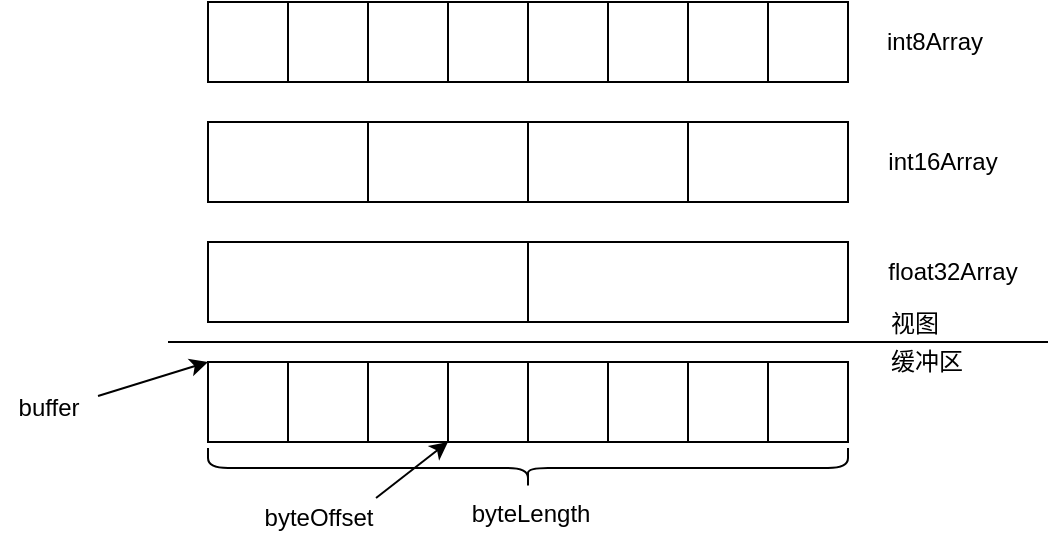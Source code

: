 <mxfile version="20.4.1" type="github">
  <diagram id="mIEYyF3ZTBgQa5WqSukr" name="第 1 页">
    <mxGraphModel dx="1422" dy="771" grid="0" gridSize="10" guides="1" tooltips="1" connect="1" arrows="1" fold="1" page="1" pageScale="1" pageWidth="827" pageHeight="1169" math="0" shadow="0">
      <root>
        <mxCell id="0" />
        <mxCell id="1" parent="0" />
        <mxCell id="vvyMrIEkQqv3X0J5vktZ-1" value="" style="rounded=0;whiteSpace=wrap;html=1;" vertex="1" parent="1">
          <mxGeometry x="200" y="320" width="160" height="40" as="geometry" />
        </mxCell>
        <mxCell id="vvyMrIEkQqv3X0J5vktZ-2" value="" style="endArrow=none;html=1;rounded=0;entryX=0.25;entryY=0;entryDx=0;entryDy=0;exitX=0.25;exitY=1;exitDx=0;exitDy=0;" edge="1" parent="1" source="vvyMrIEkQqv3X0J5vktZ-1" target="vvyMrIEkQqv3X0J5vktZ-1">
          <mxGeometry width="50" height="50" relative="1" as="geometry">
            <mxPoint x="220" y="440" as="sourcePoint" />
            <mxPoint x="270" y="390" as="targetPoint" />
          </mxGeometry>
        </mxCell>
        <mxCell id="vvyMrIEkQqv3X0J5vktZ-3" value="" style="endArrow=none;html=1;rounded=0;entryX=0.5;entryY=0;entryDx=0;entryDy=0;exitX=0.5;exitY=1;exitDx=0;exitDy=0;" edge="1" parent="1" source="vvyMrIEkQqv3X0J5vktZ-1" target="vvyMrIEkQqv3X0J5vktZ-1">
          <mxGeometry width="50" height="50" relative="1" as="geometry">
            <mxPoint x="210" y="450" as="sourcePoint" />
            <mxPoint x="260" y="400" as="targetPoint" />
          </mxGeometry>
        </mxCell>
        <mxCell id="vvyMrIEkQqv3X0J5vktZ-4" value="" style="endArrow=none;html=1;rounded=0;entryX=0.75;entryY=0;entryDx=0;entryDy=0;exitX=0.75;exitY=1;exitDx=0;exitDy=0;" edge="1" parent="1" source="vvyMrIEkQqv3X0J5vktZ-1" target="vvyMrIEkQqv3X0J5vktZ-1">
          <mxGeometry width="50" height="50" relative="1" as="geometry">
            <mxPoint x="240" y="500" as="sourcePoint" />
            <mxPoint x="290" y="450" as="targetPoint" />
          </mxGeometry>
        </mxCell>
        <mxCell id="vvyMrIEkQqv3X0J5vktZ-5" value="" style="rounded=0;whiteSpace=wrap;html=1;" vertex="1" parent="1">
          <mxGeometry x="360" y="320" width="160" height="40" as="geometry" />
        </mxCell>
        <mxCell id="vvyMrIEkQqv3X0J5vktZ-6" value="" style="endArrow=none;html=1;rounded=0;entryX=0.25;entryY=0;entryDx=0;entryDy=0;" edge="1" parent="1" target="vvyMrIEkQqv3X0J5vktZ-5">
          <mxGeometry width="50" height="50" relative="1" as="geometry">
            <mxPoint x="400" y="360" as="sourcePoint" />
            <mxPoint x="420" y="410" as="targetPoint" />
          </mxGeometry>
        </mxCell>
        <mxCell id="vvyMrIEkQqv3X0J5vktZ-7" value="" style="endArrow=none;html=1;rounded=0;entryX=0.5;entryY=0;entryDx=0;entryDy=0;exitX=0.5;exitY=1;exitDx=0;exitDy=0;" edge="1" parent="1" source="vvyMrIEkQqv3X0J5vktZ-5" target="vvyMrIEkQqv3X0J5vktZ-5">
          <mxGeometry width="50" height="50" relative="1" as="geometry">
            <mxPoint x="420" y="450" as="sourcePoint" />
            <mxPoint x="470" y="400" as="targetPoint" />
          </mxGeometry>
        </mxCell>
        <mxCell id="vvyMrIEkQqv3X0J5vktZ-8" value="" style="endArrow=none;html=1;rounded=0;entryX=0.75;entryY=0;entryDx=0;entryDy=0;" edge="1" parent="1" target="vvyMrIEkQqv3X0J5vktZ-5">
          <mxGeometry width="50" height="50" relative="1" as="geometry">
            <mxPoint x="480" y="360" as="sourcePoint" />
            <mxPoint x="520" y="390" as="targetPoint" />
          </mxGeometry>
        </mxCell>
        <mxCell id="vvyMrIEkQqv3X0J5vktZ-9" value="" style="endArrow=none;html=1;rounded=0;" edge="1" parent="1">
          <mxGeometry width="50" height="50" relative="1" as="geometry">
            <mxPoint x="180" y="310" as="sourcePoint" />
            <mxPoint x="620" y="310" as="targetPoint" />
          </mxGeometry>
        </mxCell>
        <mxCell id="vvyMrIEkQqv3X0J5vktZ-10" value="缓冲区" style="text;html=1;align=center;verticalAlign=middle;resizable=0;points=[];autosize=1;strokeColor=none;fillColor=none;" vertex="1" parent="1">
          <mxGeometry x="529" y="305" width="60" height="30" as="geometry" />
        </mxCell>
        <mxCell id="vvyMrIEkQqv3X0J5vktZ-11" value="视图" style="text;html=1;align=center;verticalAlign=middle;resizable=0;points=[];autosize=1;strokeColor=none;fillColor=none;" vertex="1" parent="1">
          <mxGeometry x="528" y="286" width="50" height="30" as="geometry" />
        </mxCell>
        <mxCell id="vvyMrIEkQqv3X0J5vktZ-12" value="" style="rounded=0;whiteSpace=wrap;html=1;" vertex="1" parent="1">
          <mxGeometry x="200" y="140" width="160" height="40" as="geometry" />
        </mxCell>
        <mxCell id="vvyMrIEkQqv3X0J5vktZ-13" value="" style="endArrow=none;html=1;rounded=0;entryX=0.25;entryY=0;entryDx=0;entryDy=0;exitX=0.25;exitY=1;exitDx=0;exitDy=0;" edge="1" parent="1" source="vvyMrIEkQqv3X0J5vktZ-12" target="vvyMrIEkQqv3X0J5vktZ-12">
          <mxGeometry width="50" height="50" relative="1" as="geometry">
            <mxPoint x="220" y="260" as="sourcePoint" />
            <mxPoint x="270" y="210" as="targetPoint" />
          </mxGeometry>
        </mxCell>
        <mxCell id="vvyMrIEkQqv3X0J5vktZ-14" value="" style="endArrow=none;html=1;rounded=0;entryX=0.5;entryY=0;entryDx=0;entryDy=0;exitX=0.5;exitY=1;exitDx=0;exitDy=0;" edge="1" parent="1" source="vvyMrIEkQqv3X0J5vktZ-12" target="vvyMrIEkQqv3X0J5vktZ-12">
          <mxGeometry width="50" height="50" relative="1" as="geometry">
            <mxPoint x="210" y="270" as="sourcePoint" />
            <mxPoint x="260" y="220" as="targetPoint" />
          </mxGeometry>
        </mxCell>
        <mxCell id="vvyMrIEkQqv3X0J5vktZ-15" value="" style="endArrow=none;html=1;rounded=0;entryX=0.75;entryY=0;entryDx=0;entryDy=0;exitX=0.75;exitY=1;exitDx=0;exitDy=0;" edge="1" parent="1" source="vvyMrIEkQqv3X0J5vktZ-12" target="vvyMrIEkQqv3X0J5vktZ-12">
          <mxGeometry width="50" height="50" relative="1" as="geometry">
            <mxPoint x="240" y="320" as="sourcePoint" />
            <mxPoint x="290" y="270" as="targetPoint" />
          </mxGeometry>
        </mxCell>
        <mxCell id="vvyMrIEkQqv3X0J5vktZ-16" value="" style="rounded=0;whiteSpace=wrap;html=1;" vertex="1" parent="1">
          <mxGeometry x="360" y="140" width="160" height="40" as="geometry" />
        </mxCell>
        <mxCell id="vvyMrIEkQqv3X0J5vktZ-17" value="" style="endArrow=none;html=1;rounded=0;entryX=0.25;entryY=0;entryDx=0;entryDy=0;" edge="1" parent="1" target="vvyMrIEkQqv3X0J5vktZ-16">
          <mxGeometry width="50" height="50" relative="1" as="geometry">
            <mxPoint x="400" y="180" as="sourcePoint" />
            <mxPoint x="420" y="230" as="targetPoint" />
          </mxGeometry>
        </mxCell>
        <mxCell id="vvyMrIEkQqv3X0J5vktZ-18" value="" style="endArrow=none;html=1;rounded=0;entryX=0.5;entryY=0;entryDx=0;entryDy=0;exitX=0.5;exitY=1;exitDx=0;exitDy=0;" edge="1" parent="1" source="vvyMrIEkQqv3X0J5vktZ-16" target="vvyMrIEkQqv3X0J5vktZ-16">
          <mxGeometry width="50" height="50" relative="1" as="geometry">
            <mxPoint x="420" y="270" as="sourcePoint" />
            <mxPoint x="470" y="220" as="targetPoint" />
          </mxGeometry>
        </mxCell>
        <mxCell id="vvyMrIEkQqv3X0J5vktZ-19" value="" style="endArrow=none;html=1;rounded=0;entryX=0.75;entryY=0;entryDx=0;entryDy=0;" edge="1" parent="1" target="vvyMrIEkQqv3X0J5vktZ-16">
          <mxGeometry width="50" height="50" relative="1" as="geometry">
            <mxPoint x="480" y="180" as="sourcePoint" />
            <mxPoint x="520" y="210" as="targetPoint" />
          </mxGeometry>
        </mxCell>
        <mxCell id="vvyMrIEkQqv3X0J5vktZ-20" value="" style="rounded=0;whiteSpace=wrap;html=1;" vertex="1" parent="1">
          <mxGeometry x="200" y="200" width="160" height="40" as="geometry" />
        </mxCell>
        <mxCell id="vvyMrIEkQqv3X0J5vktZ-22" value="" style="endArrow=none;html=1;rounded=0;entryX=0.5;entryY=0;entryDx=0;entryDy=0;exitX=0.5;exitY=1;exitDx=0;exitDy=0;" edge="1" parent="1" source="vvyMrIEkQqv3X0J5vktZ-20" target="vvyMrIEkQqv3X0J5vktZ-20">
          <mxGeometry width="50" height="50" relative="1" as="geometry">
            <mxPoint x="210" y="330" as="sourcePoint" />
            <mxPoint x="260" y="280" as="targetPoint" />
          </mxGeometry>
        </mxCell>
        <mxCell id="vvyMrIEkQqv3X0J5vktZ-24" value="" style="rounded=0;whiteSpace=wrap;html=1;" vertex="1" parent="1">
          <mxGeometry x="360" y="200" width="160" height="40" as="geometry" />
        </mxCell>
        <mxCell id="vvyMrIEkQqv3X0J5vktZ-26" value="" style="endArrow=none;html=1;rounded=0;entryX=0.5;entryY=0;entryDx=0;entryDy=0;exitX=0.5;exitY=1;exitDx=0;exitDy=0;" edge="1" parent="1" source="vvyMrIEkQqv3X0J5vktZ-24" target="vvyMrIEkQqv3X0J5vktZ-24">
          <mxGeometry width="50" height="50" relative="1" as="geometry">
            <mxPoint x="420" y="330" as="sourcePoint" />
            <mxPoint x="470" y="280" as="targetPoint" />
          </mxGeometry>
        </mxCell>
        <mxCell id="vvyMrIEkQqv3X0J5vktZ-28" value="" style="rounded=0;whiteSpace=wrap;html=1;" vertex="1" parent="1">
          <mxGeometry x="200" y="260" width="160" height="40" as="geometry" />
        </mxCell>
        <mxCell id="vvyMrIEkQqv3X0J5vktZ-32" value="" style="rounded=0;whiteSpace=wrap;html=1;" vertex="1" parent="1">
          <mxGeometry x="360" y="260" width="160" height="40" as="geometry" />
        </mxCell>
        <mxCell id="vvyMrIEkQqv3X0J5vktZ-36" value="int8Array" style="text;html=1;align=center;verticalAlign=middle;resizable=0;points=[];autosize=1;strokeColor=none;fillColor=none;" vertex="1" parent="1">
          <mxGeometry x="528" y="145" width="70" height="30" as="geometry" />
        </mxCell>
        <mxCell id="vvyMrIEkQqv3X0J5vktZ-37" value="int16Array" style="text;html=1;align=center;verticalAlign=middle;resizable=0;points=[];autosize=1;strokeColor=none;fillColor=none;" vertex="1" parent="1">
          <mxGeometry x="527" y="205" width="80" height="30" as="geometry" />
        </mxCell>
        <mxCell id="vvyMrIEkQqv3X0J5vktZ-38" value="float32Array" style="text;html=1;align=center;verticalAlign=middle;resizable=0;points=[];autosize=1;strokeColor=none;fillColor=none;" vertex="1" parent="1">
          <mxGeometry x="527" y="260" width="90" height="30" as="geometry" />
        </mxCell>
        <mxCell id="vvyMrIEkQqv3X0J5vktZ-40" value="" style="endArrow=classic;html=1;rounded=0;exitX=1.021;exitY=0.269;exitDx=0;exitDy=0;entryX=0;entryY=0;entryDx=0;entryDy=0;exitPerimeter=0;" edge="1" parent="1" source="vvyMrIEkQqv3X0J5vktZ-47" target="vvyMrIEkQqv3X0J5vktZ-1">
          <mxGeometry width="50" height="50" relative="1" as="geometry">
            <mxPoint x="144" y="343.5" as="sourcePoint" />
            <mxPoint x="234" y="382" as="targetPoint" />
          </mxGeometry>
        </mxCell>
        <mxCell id="vvyMrIEkQqv3X0J5vktZ-41" value="" style="shape=curlyBracket;whiteSpace=wrap;html=1;rounded=1;rotation=-90;" vertex="1" parent="1">
          <mxGeometry x="350" y="213" width="20" height="320" as="geometry" />
        </mxCell>
        <mxCell id="vvyMrIEkQqv3X0J5vktZ-44" value="byteLength" style="text;html=1;align=center;verticalAlign=middle;resizable=0;points=[];autosize=1;strokeColor=none;fillColor=none;" vertex="1" parent="1">
          <mxGeometry x="322" y="383" width="77" height="26" as="geometry" />
        </mxCell>
        <mxCell id="vvyMrIEkQqv3X0J5vktZ-45" value="byteOffset" style="text;html=1;align=center;verticalAlign=middle;resizable=0;points=[];autosize=1;strokeColor=none;fillColor=none;" vertex="1" parent="1">
          <mxGeometry x="219" y="385" width="72" height="26" as="geometry" />
        </mxCell>
        <mxCell id="vvyMrIEkQqv3X0J5vktZ-46" value="" style="endArrow=classic;html=1;rounded=0;exitX=0.903;exitY=0.115;exitDx=0;exitDy=0;exitPerimeter=0;entryX=0.75;entryY=1;entryDx=0;entryDy=0;" edge="1" parent="1" source="vvyMrIEkQqv3X0J5vktZ-45" target="vvyMrIEkQqv3X0J5vktZ-1">
          <mxGeometry width="50" height="50" relative="1" as="geometry">
            <mxPoint x="281" y="431" as="sourcePoint" />
            <mxPoint x="331" y="381" as="targetPoint" />
          </mxGeometry>
        </mxCell>
        <mxCell id="vvyMrIEkQqv3X0J5vktZ-47" value="&lt;span style=&quot;&quot;&gt;buffer&lt;/span&gt;" style="text;html=1;align=center;verticalAlign=middle;resizable=0;points=[];autosize=1;strokeColor=none;fillColor=none;" vertex="1" parent="1">
          <mxGeometry x="96" y="330" width="48" height="26" as="geometry" />
        </mxCell>
      </root>
    </mxGraphModel>
  </diagram>
</mxfile>
